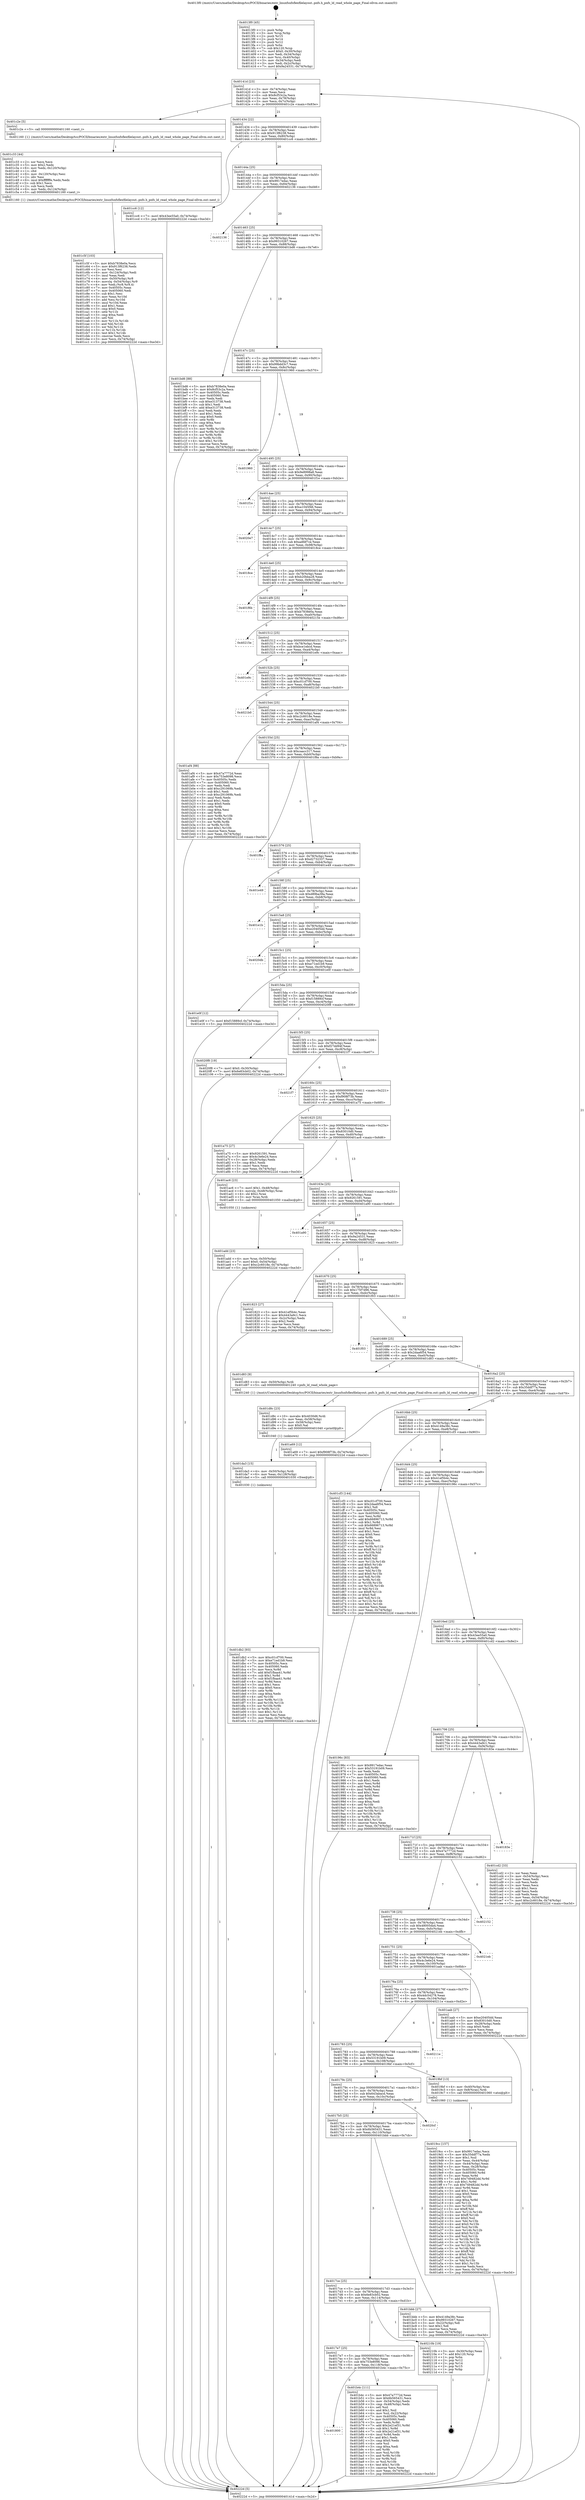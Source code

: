 digraph "0x4013f0" {
  label = "0x4013f0 (/mnt/c/Users/mathe/Desktop/tcc/POCII/binaries/extr_linuxfsnfsflexfilelayout..pnfs.h_pnfs_ld_read_whole_page_Final-ollvm.out::main(0))"
  labelloc = "t"
  node[shape=record]

  Entry [label="",width=0.3,height=0.3,shape=circle,fillcolor=black,style=filled]
  "0x40141d" [label="{
     0x40141d [23]\l
     | [instrs]\l
     &nbsp;&nbsp;0x40141d \<+3\>: mov -0x74(%rbp),%eax\l
     &nbsp;&nbsp;0x401420 \<+2\>: mov %eax,%ecx\l
     &nbsp;&nbsp;0x401422 \<+6\>: sub $0x8cf53c2a,%ecx\l
     &nbsp;&nbsp;0x401428 \<+3\>: mov %eax,-0x78(%rbp)\l
     &nbsp;&nbsp;0x40142b \<+3\>: mov %ecx,-0x7c(%rbp)\l
     &nbsp;&nbsp;0x40142e \<+6\>: je 0000000000401c2e \<main+0x83e\>\l
  }"]
  "0x401c2e" [label="{
     0x401c2e [5]\l
     | [instrs]\l
     &nbsp;&nbsp;0x401c2e \<+5\>: call 0000000000401160 \<next_i\>\l
     | [calls]\l
     &nbsp;&nbsp;0x401160 \{1\} (/mnt/c/Users/mathe/Desktop/tcc/POCII/binaries/extr_linuxfsnfsflexfilelayout..pnfs.h_pnfs_ld_read_whole_page_Final-ollvm.out::next_i)\l
  }"]
  "0x401434" [label="{
     0x401434 [22]\l
     | [instrs]\l
     &nbsp;&nbsp;0x401434 \<+5\>: jmp 0000000000401439 \<main+0x49\>\l
     &nbsp;&nbsp;0x401439 \<+3\>: mov -0x78(%rbp),%eax\l
     &nbsp;&nbsp;0x40143c \<+5\>: sub $0x913f6238,%eax\l
     &nbsp;&nbsp;0x401441 \<+3\>: mov %eax,-0x80(%rbp)\l
     &nbsp;&nbsp;0x401444 \<+6\>: je 0000000000401cc6 \<main+0x8d6\>\l
  }"]
  Exit [label="",width=0.3,height=0.3,shape=circle,fillcolor=black,style=filled,peripheries=2]
  "0x401cc6" [label="{
     0x401cc6 [12]\l
     | [instrs]\l
     &nbsp;&nbsp;0x401cc6 \<+7\>: movl $0x43ee55a0,-0x74(%rbp)\l
     &nbsp;&nbsp;0x401ccd \<+5\>: jmp 000000000040222d \<main+0xe3d\>\l
  }"]
  "0x40144a" [label="{
     0x40144a [25]\l
     | [instrs]\l
     &nbsp;&nbsp;0x40144a \<+5\>: jmp 000000000040144f \<main+0x5f\>\l
     &nbsp;&nbsp;0x40144f \<+3\>: mov -0x78(%rbp),%eax\l
     &nbsp;&nbsp;0x401452 \<+5\>: sub $0x9917edac,%eax\l
     &nbsp;&nbsp;0x401457 \<+6\>: mov %eax,-0x84(%rbp)\l
     &nbsp;&nbsp;0x40145d \<+6\>: je 0000000000402136 \<main+0xd46\>\l
  }"]
  "0x401db2" [label="{
     0x401db2 [93]\l
     | [instrs]\l
     &nbsp;&nbsp;0x401db2 \<+5\>: mov $0xc01cf700,%eax\l
     &nbsp;&nbsp;0x401db7 \<+5\>: mov $0xe71ed1b9,%esi\l
     &nbsp;&nbsp;0x401dbc \<+7\>: mov 0x40505c,%ecx\l
     &nbsp;&nbsp;0x401dc3 \<+7\>: mov 0x405060,%edx\l
     &nbsp;&nbsp;0x401dca \<+3\>: mov %ecx,%r8d\l
     &nbsp;&nbsp;0x401dcd \<+7\>: add $0xf1fbaa41,%r8d\l
     &nbsp;&nbsp;0x401dd4 \<+4\>: sub $0x1,%r8d\l
     &nbsp;&nbsp;0x401dd8 \<+7\>: sub $0xf1fbaa41,%r8d\l
     &nbsp;&nbsp;0x401ddf \<+4\>: imul %r8d,%ecx\l
     &nbsp;&nbsp;0x401de3 \<+3\>: and $0x1,%ecx\l
     &nbsp;&nbsp;0x401de6 \<+3\>: cmp $0x0,%ecx\l
     &nbsp;&nbsp;0x401de9 \<+4\>: sete %r9b\l
     &nbsp;&nbsp;0x401ded \<+3\>: cmp $0xa,%edx\l
     &nbsp;&nbsp;0x401df0 \<+4\>: setl %r10b\l
     &nbsp;&nbsp;0x401df4 \<+3\>: mov %r9b,%r11b\l
     &nbsp;&nbsp;0x401df7 \<+3\>: and %r10b,%r11b\l
     &nbsp;&nbsp;0x401dfa \<+3\>: xor %r10b,%r9b\l
     &nbsp;&nbsp;0x401dfd \<+3\>: or %r9b,%r11b\l
     &nbsp;&nbsp;0x401e00 \<+4\>: test $0x1,%r11b\l
     &nbsp;&nbsp;0x401e04 \<+3\>: cmovne %esi,%eax\l
     &nbsp;&nbsp;0x401e07 \<+3\>: mov %eax,-0x74(%rbp)\l
     &nbsp;&nbsp;0x401e0a \<+5\>: jmp 000000000040222d \<main+0xe3d\>\l
  }"]
  "0x402136" [label="{
     0x402136\l
  }", style=dashed]
  "0x401463" [label="{
     0x401463 [25]\l
     | [instrs]\l
     &nbsp;&nbsp;0x401463 \<+5\>: jmp 0000000000401468 \<main+0x78\>\l
     &nbsp;&nbsp;0x401468 \<+3\>: mov -0x78(%rbp),%eax\l
     &nbsp;&nbsp;0x40146b \<+5\>: sub $0x99310267,%eax\l
     &nbsp;&nbsp;0x401470 \<+6\>: mov %eax,-0x88(%rbp)\l
     &nbsp;&nbsp;0x401476 \<+6\>: je 0000000000401bd6 \<main+0x7e6\>\l
  }"]
  "0x401da3" [label="{
     0x401da3 [15]\l
     | [instrs]\l
     &nbsp;&nbsp;0x401da3 \<+4\>: mov -0x50(%rbp),%rdi\l
     &nbsp;&nbsp;0x401da7 \<+6\>: mov %eax,-0x128(%rbp)\l
     &nbsp;&nbsp;0x401dad \<+5\>: call 0000000000401030 \<free@plt\>\l
     | [calls]\l
     &nbsp;&nbsp;0x401030 \{1\} (unknown)\l
  }"]
  "0x401bd6" [label="{
     0x401bd6 [88]\l
     | [instrs]\l
     &nbsp;&nbsp;0x401bd6 \<+5\>: mov $0xb7838e0a,%eax\l
     &nbsp;&nbsp;0x401bdb \<+5\>: mov $0x8cf53c2a,%ecx\l
     &nbsp;&nbsp;0x401be0 \<+7\>: mov 0x40505c,%edx\l
     &nbsp;&nbsp;0x401be7 \<+7\>: mov 0x405060,%esi\l
     &nbsp;&nbsp;0x401bee \<+2\>: mov %edx,%edi\l
     &nbsp;&nbsp;0x401bf0 \<+6\>: sub $0xe313738,%edi\l
     &nbsp;&nbsp;0x401bf6 \<+3\>: sub $0x1,%edi\l
     &nbsp;&nbsp;0x401bf9 \<+6\>: add $0xe313738,%edi\l
     &nbsp;&nbsp;0x401bff \<+3\>: imul %edi,%edx\l
     &nbsp;&nbsp;0x401c02 \<+3\>: and $0x1,%edx\l
     &nbsp;&nbsp;0x401c05 \<+3\>: cmp $0x0,%edx\l
     &nbsp;&nbsp;0x401c08 \<+4\>: sete %r8b\l
     &nbsp;&nbsp;0x401c0c \<+3\>: cmp $0xa,%esi\l
     &nbsp;&nbsp;0x401c0f \<+4\>: setl %r9b\l
     &nbsp;&nbsp;0x401c13 \<+3\>: mov %r8b,%r10b\l
     &nbsp;&nbsp;0x401c16 \<+3\>: and %r9b,%r10b\l
     &nbsp;&nbsp;0x401c19 \<+3\>: xor %r9b,%r8b\l
     &nbsp;&nbsp;0x401c1c \<+3\>: or %r8b,%r10b\l
     &nbsp;&nbsp;0x401c1f \<+4\>: test $0x1,%r10b\l
     &nbsp;&nbsp;0x401c23 \<+3\>: cmovne %ecx,%eax\l
     &nbsp;&nbsp;0x401c26 \<+3\>: mov %eax,-0x74(%rbp)\l
     &nbsp;&nbsp;0x401c29 \<+5\>: jmp 000000000040222d \<main+0xe3d\>\l
  }"]
  "0x40147c" [label="{
     0x40147c [25]\l
     | [instrs]\l
     &nbsp;&nbsp;0x40147c \<+5\>: jmp 0000000000401481 \<main+0x91\>\l
     &nbsp;&nbsp;0x401481 \<+3\>: mov -0x78(%rbp),%eax\l
     &nbsp;&nbsp;0x401484 \<+5\>: sub $0x99bdd3c7,%eax\l
     &nbsp;&nbsp;0x401489 \<+6\>: mov %eax,-0x8c(%rbp)\l
     &nbsp;&nbsp;0x40148f \<+6\>: je 0000000000401960 \<main+0x570\>\l
  }"]
  "0x401d8c" [label="{
     0x401d8c [23]\l
     | [instrs]\l
     &nbsp;&nbsp;0x401d8c \<+10\>: movabs $0x4030d6,%rdi\l
     &nbsp;&nbsp;0x401d96 \<+3\>: mov %eax,-0x58(%rbp)\l
     &nbsp;&nbsp;0x401d99 \<+3\>: mov -0x58(%rbp),%esi\l
     &nbsp;&nbsp;0x401d9c \<+2\>: mov $0x0,%al\l
     &nbsp;&nbsp;0x401d9e \<+5\>: call 0000000000401040 \<printf@plt\>\l
     | [calls]\l
     &nbsp;&nbsp;0x401040 \{1\} (unknown)\l
  }"]
  "0x401960" [label="{
     0x401960\l
  }", style=dashed]
  "0x401495" [label="{
     0x401495 [25]\l
     | [instrs]\l
     &nbsp;&nbsp;0x401495 \<+5\>: jmp 000000000040149a \<main+0xaa\>\l
     &nbsp;&nbsp;0x40149a \<+3\>: mov -0x78(%rbp),%eax\l
     &nbsp;&nbsp;0x40149d \<+5\>: sub $0x9e8998a8,%eax\l
     &nbsp;&nbsp;0x4014a2 \<+6\>: mov %eax,-0x90(%rbp)\l
     &nbsp;&nbsp;0x4014a8 \<+6\>: je 0000000000401f1e \<main+0xb2e\>\l
  }"]
  "0x401c5f" [label="{
     0x401c5f [103]\l
     | [instrs]\l
     &nbsp;&nbsp;0x401c5f \<+5\>: mov $0xb7838e0a,%ecx\l
     &nbsp;&nbsp;0x401c64 \<+5\>: mov $0x913f6238,%edx\l
     &nbsp;&nbsp;0x401c69 \<+2\>: xor %esi,%esi\l
     &nbsp;&nbsp;0x401c6b \<+6\>: mov -0x124(%rbp),%edi\l
     &nbsp;&nbsp;0x401c71 \<+3\>: imul %eax,%edi\l
     &nbsp;&nbsp;0x401c74 \<+4\>: mov -0x50(%rbp),%r8\l
     &nbsp;&nbsp;0x401c78 \<+4\>: movslq -0x54(%rbp),%r9\l
     &nbsp;&nbsp;0x401c7c \<+4\>: mov %edi,(%r8,%r9,4)\l
     &nbsp;&nbsp;0x401c80 \<+7\>: mov 0x40505c,%eax\l
     &nbsp;&nbsp;0x401c87 \<+7\>: mov 0x405060,%edi\l
     &nbsp;&nbsp;0x401c8e \<+3\>: sub $0x1,%esi\l
     &nbsp;&nbsp;0x401c91 \<+3\>: mov %eax,%r10d\l
     &nbsp;&nbsp;0x401c94 \<+3\>: add %esi,%r10d\l
     &nbsp;&nbsp;0x401c97 \<+4\>: imul %r10d,%eax\l
     &nbsp;&nbsp;0x401c9b \<+3\>: and $0x1,%eax\l
     &nbsp;&nbsp;0x401c9e \<+3\>: cmp $0x0,%eax\l
     &nbsp;&nbsp;0x401ca1 \<+4\>: sete %r11b\l
     &nbsp;&nbsp;0x401ca5 \<+3\>: cmp $0xa,%edi\l
     &nbsp;&nbsp;0x401ca8 \<+3\>: setl %bl\l
     &nbsp;&nbsp;0x401cab \<+3\>: mov %r11b,%r14b\l
     &nbsp;&nbsp;0x401cae \<+3\>: and %bl,%r14b\l
     &nbsp;&nbsp;0x401cb1 \<+3\>: xor %bl,%r11b\l
     &nbsp;&nbsp;0x401cb4 \<+3\>: or %r11b,%r14b\l
     &nbsp;&nbsp;0x401cb7 \<+4\>: test $0x1,%r14b\l
     &nbsp;&nbsp;0x401cbb \<+3\>: cmovne %edx,%ecx\l
     &nbsp;&nbsp;0x401cbe \<+3\>: mov %ecx,-0x74(%rbp)\l
     &nbsp;&nbsp;0x401cc1 \<+5\>: jmp 000000000040222d \<main+0xe3d\>\l
  }"]
  "0x401f1e" [label="{
     0x401f1e\l
  }", style=dashed]
  "0x4014ae" [label="{
     0x4014ae [25]\l
     | [instrs]\l
     &nbsp;&nbsp;0x4014ae \<+5\>: jmp 00000000004014b3 \<main+0xc3\>\l
     &nbsp;&nbsp;0x4014b3 \<+3\>: mov -0x78(%rbp),%eax\l
     &nbsp;&nbsp;0x4014b6 \<+5\>: sub $0xa1045f46,%eax\l
     &nbsp;&nbsp;0x4014bb \<+6\>: mov %eax,-0x94(%rbp)\l
     &nbsp;&nbsp;0x4014c1 \<+6\>: je 00000000004020e7 \<main+0xcf7\>\l
  }"]
  "0x401c33" [label="{
     0x401c33 [44]\l
     | [instrs]\l
     &nbsp;&nbsp;0x401c33 \<+2\>: xor %ecx,%ecx\l
     &nbsp;&nbsp;0x401c35 \<+5\>: mov $0x2,%edx\l
     &nbsp;&nbsp;0x401c3a \<+6\>: mov %edx,-0x120(%rbp)\l
     &nbsp;&nbsp;0x401c40 \<+1\>: cltd\l
     &nbsp;&nbsp;0x401c41 \<+6\>: mov -0x120(%rbp),%esi\l
     &nbsp;&nbsp;0x401c47 \<+2\>: idiv %esi\l
     &nbsp;&nbsp;0x401c49 \<+6\>: imul $0xfffffffe,%edx,%edx\l
     &nbsp;&nbsp;0x401c4f \<+3\>: sub $0x1,%ecx\l
     &nbsp;&nbsp;0x401c52 \<+2\>: sub %ecx,%edx\l
     &nbsp;&nbsp;0x401c54 \<+6\>: mov %edx,-0x124(%rbp)\l
     &nbsp;&nbsp;0x401c5a \<+5\>: call 0000000000401160 \<next_i\>\l
     | [calls]\l
     &nbsp;&nbsp;0x401160 \{1\} (/mnt/c/Users/mathe/Desktop/tcc/POCII/binaries/extr_linuxfsnfsflexfilelayout..pnfs.h_pnfs_ld_read_whole_page_Final-ollvm.out::next_i)\l
  }"]
  "0x4020e7" [label="{
     0x4020e7\l
  }", style=dashed]
  "0x4014c7" [label="{
     0x4014c7 [25]\l
     | [instrs]\l
     &nbsp;&nbsp;0x4014c7 \<+5\>: jmp 00000000004014cc \<main+0xdc\>\l
     &nbsp;&nbsp;0x4014cc \<+3\>: mov -0x78(%rbp),%eax\l
     &nbsp;&nbsp;0x4014cf \<+5\>: sub $0xadfdf7ce,%eax\l
     &nbsp;&nbsp;0x4014d4 \<+6\>: mov %eax,-0x98(%rbp)\l
     &nbsp;&nbsp;0x4014da \<+6\>: je 00000000004018ce \<main+0x4de\>\l
  }"]
  "0x401800" [label="{
     0x401800\l
  }", style=dashed]
  "0x4018ce" [label="{
     0x4018ce\l
  }", style=dashed]
  "0x4014e0" [label="{
     0x4014e0 [25]\l
     | [instrs]\l
     &nbsp;&nbsp;0x4014e0 \<+5\>: jmp 00000000004014e5 \<main+0xf5\>\l
     &nbsp;&nbsp;0x4014e5 \<+3\>: mov -0x78(%rbp),%eax\l
     &nbsp;&nbsp;0x4014e8 \<+5\>: sub $0xb20bba28,%eax\l
     &nbsp;&nbsp;0x4014ed \<+6\>: mov %eax,-0x9c(%rbp)\l
     &nbsp;&nbsp;0x4014f3 \<+6\>: je 0000000000401f6b \<main+0xb7b\>\l
  }"]
  "0x401b4c" [label="{
     0x401b4c [111]\l
     | [instrs]\l
     &nbsp;&nbsp;0x401b4c \<+5\>: mov $0x47a7772d,%eax\l
     &nbsp;&nbsp;0x401b51 \<+5\>: mov $0x6b565431,%ecx\l
     &nbsp;&nbsp;0x401b56 \<+3\>: mov -0x54(%rbp),%edx\l
     &nbsp;&nbsp;0x401b59 \<+3\>: cmp -0x48(%rbp),%edx\l
     &nbsp;&nbsp;0x401b5c \<+4\>: setl %sil\l
     &nbsp;&nbsp;0x401b60 \<+4\>: and $0x1,%sil\l
     &nbsp;&nbsp;0x401b64 \<+4\>: mov %sil,-0x22(%rbp)\l
     &nbsp;&nbsp;0x401b68 \<+7\>: mov 0x40505c,%edx\l
     &nbsp;&nbsp;0x401b6f \<+7\>: mov 0x405060,%edi\l
     &nbsp;&nbsp;0x401b76 \<+3\>: mov %edx,%r8d\l
     &nbsp;&nbsp;0x401b79 \<+7\>: add $0x2e21ef31,%r8d\l
     &nbsp;&nbsp;0x401b80 \<+4\>: sub $0x1,%r8d\l
     &nbsp;&nbsp;0x401b84 \<+7\>: sub $0x2e21ef31,%r8d\l
     &nbsp;&nbsp;0x401b8b \<+4\>: imul %r8d,%edx\l
     &nbsp;&nbsp;0x401b8f \<+3\>: and $0x1,%edx\l
     &nbsp;&nbsp;0x401b92 \<+3\>: cmp $0x0,%edx\l
     &nbsp;&nbsp;0x401b95 \<+4\>: sete %sil\l
     &nbsp;&nbsp;0x401b99 \<+3\>: cmp $0xa,%edi\l
     &nbsp;&nbsp;0x401b9c \<+4\>: setl %r9b\l
     &nbsp;&nbsp;0x401ba0 \<+3\>: mov %sil,%r10b\l
     &nbsp;&nbsp;0x401ba3 \<+3\>: and %r9b,%r10b\l
     &nbsp;&nbsp;0x401ba6 \<+3\>: xor %r9b,%sil\l
     &nbsp;&nbsp;0x401ba9 \<+3\>: or %sil,%r10b\l
     &nbsp;&nbsp;0x401bac \<+4\>: test $0x1,%r10b\l
     &nbsp;&nbsp;0x401bb0 \<+3\>: cmovne %ecx,%eax\l
     &nbsp;&nbsp;0x401bb3 \<+3\>: mov %eax,-0x74(%rbp)\l
     &nbsp;&nbsp;0x401bb6 \<+5\>: jmp 000000000040222d \<main+0xe3d\>\l
  }"]
  "0x401f6b" [label="{
     0x401f6b\l
  }", style=dashed]
  "0x4014f9" [label="{
     0x4014f9 [25]\l
     | [instrs]\l
     &nbsp;&nbsp;0x4014f9 \<+5\>: jmp 00000000004014fe \<main+0x10e\>\l
     &nbsp;&nbsp;0x4014fe \<+3\>: mov -0x78(%rbp),%eax\l
     &nbsp;&nbsp;0x401501 \<+5\>: sub $0xb7838e0a,%eax\l
     &nbsp;&nbsp;0x401506 \<+6\>: mov %eax,-0xa0(%rbp)\l
     &nbsp;&nbsp;0x40150c \<+6\>: je 000000000040215e \<main+0xd6e\>\l
  }"]
  "0x4017e7" [label="{
     0x4017e7 [25]\l
     | [instrs]\l
     &nbsp;&nbsp;0x4017e7 \<+5\>: jmp 00000000004017ec \<main+0x3fc\>\l
     &nbsp;&nbsp;0x4017ec \<+3\>: mov -0x78(%rbp),%eax\l
     &nbsp;&nbsp;0x4017ef \<+5\>: sub $0x753e8098,%eax\l
     &nbsp;&nbsp;0x4017f4 \<+6\>: mov %eax,-0x118(%rbp)\l
     &nbsp;&nbsp;0x4017fa \<+6\>: je 0000000000401b4c \<main+0x75c\>\l
  }"]
  "0x40215e" [label="{
     0x40215e\l
  }", style=dashed]
  "0x401512" [label="{
     0x401512 [25]\l
     | [instrs]\l
     &nbsp;&nbsp;0x401512 \<+5\>: jmp 0000000000401517 \<main+0x127\>\l
     &nbsp;&nbsp;0x401517 \<+3\>: mov -0x78(%rbp),%eax\l
     &nbsp;&nbsp;0x40151a \<+5\>: sub $0xbce1ebcd,%eax\l
     &nbsp;&nbsp;0x40151f \<+6\>: mov %eax,-0xa4(%rbp)\l
     &nbsp;&nbsp;0x401525 \<+6\>: je 0000000000401e9c \<main+0xaac\>\l
  }"]
  "0x40210b" [label="{
     0x40210b [19]\l
     | [instrs]\l
     &nbsp;&nbsp;0x40210b \<+3\>: mov -0x30(%rbp),%eax\l
     &nbsp;&nbsp;0x40210e \<+7\>: add $0x120,%rsp\l
     &nbsp;&nbsp;0x402115 \<+1\>: pop %rbx\l
     &nbsp;&nbsp;0x402116 \<+2\>: pop %r12\l
     &nbsp;&nbsp;0x402118 \<+2\>: pop %r14\l
     &nbsp;&nbsp;0x40211a \<+2\>: pop %r15\l
     &nbsp;&nbsp;0x40211c \<+1\>: pop %rbp\l
     &nbsp;&nbsp;0x40211d \<+1\>: ret\l
  }"]
  "0x401e9c" [label="{
     0x401e9c\l
  }", style=dashed]
  "0x40152b" [label="{
     0x40152b [25]\l
     | [instrs]\l
     &nbsp;&nbsp;0x40152b \<+5\>: jmp 0000000000401530 \<main+0x140\>\l
     &nbsp;&nbsp;0x401530 \<+3\>: mov -0x78(%rbp),%eax\l
     &nbsp;&nbsp;0x401533 \<+5\>: sub $0xc01cf700,%eax\l
     &nbsp;&nbsp;0x401538 \<+6\>: mov %eax,-0xa8(%rbp)\l
     &nbsp;&nbsp;0x40153e \<+6\>: je 00000000004021b0 \<main+0xdc0\>\l
  }"]
  "0x4017ce" [label="{
     0x4017ce [25]\l
     | [instrs]\l
     &nbsp;&nbsp;0x4017ce \<+5\>: jmp 00000000004017d3 \<main+0x3e3\>\l
     &nbsp;&nbsp;0x4017d3 \<+3\>: mov -0x78(%rbp),%eax\l
     &nbsp;&nbsp;0x4017d6 \<+5\>: sub $0x6e83cb02,%eax\l
     &nbsp;&nbsp;0x4017db \<+6\>: mov %eax,-0x114(%rbp)\l
     &nbsp;&nbsp;0x4017e1 \<+6\>: je 000000000040210b \<main+0xd1b\>\l
  }"]
  "0x4021b0" [label="{
     0x4021b0\l
  }", style=dashed]
  "0x401544" [label="{
     0x401544 [25]\l
     | [instrs]\l
     &nbsp;&nbsp;0x401544 \<+5\>: jmp 0000000000401549 \<main+0x159\>\l
     &nbsp;&nbsp;0x401549 \<+3\>: mov -0x78(%rbp),%eax\l
     &nbsp;&nbsp;0x40154c \<+5\>: sub $0xc2c6018e,%eax\l
     &nbsp;&nbsp;0x401551 \<+6\>: mov %eax,-0xac(%rbp)\l
     &nbsp;&nbsp;0x401557 \<+6\>: je 0000000000401af4 \<main+0x704\>\l
  }"]
  "0x401bbb" [label="{
     0x401bbb [27]\l
     | [instrs]\l
     &nbsp;&nbsp;0x401bbb \<+5\>: mov $0x4149a38c,%eax\l
     &nbsp;&nbsp;0x401bc0 \<+5\>: mov $0x99310267,%ecx\l
     &nbsp;&nbsp;0x401bc5 \<+3\>: mov -0x22(%rbp),%dl\l
     &nbsp;&nbsp;0x401bc8 \<+3\>: test $0x1,%dl\l
     &nbsp;&nbsp;0x401bcb \<+3\>: cmovne %ecx,%eax\l
     &nbsp;&nbsp;0x401bce \<+3\>: mov %eax,-0x74(%rbp)\l
     &nbsp;&nbsp;0x401bd1 \<+5\>: jmp 000000000040222d \<main+0xe3d\>\l
  }"]
  "0x401af4" [label="{
     0x401af4 [88]\l
     | [instrs]\l
     &nbsp;&nbsp;0x401af4 \<+5\>: mov $0x47a7772d,%eax\l
     &nbsp;&nbsp;0x401af9 \<+5\>: mov $0x753e8098,%ecx\l
     &nbsp;&nbsp;0x401afe \<+7\>: mov 0x40505c,%edx\l
     &nbsp;&nbsp;0x401b05 \<+7\>: mov 0x405060,%esi\l
     &nbsp;&nbsp;0x401b0c \<+2\>: mov %edx,%edi\l
     &nbsp;&nbsp;0x401b0e \<+6\>: add $0xc291069b,%edi\l
     &nbsp;&nbsp;0x401b14 \<+3\>: sub $0x1,%edi\l
     &nbsp;&nbsp;0x401b17 \<+6\>: sub $0xc291069b,%edi\l
     &nbsp;&nbsp;0x401b1d \<+3\>: imul %edi,%edx\l
     &nbsp;&nbsp;0x401b20 \<+3\>: and $0x1,%edx\l
     &nbsp;&nbsp;0x401b23 \<+3\>: cmp $0x0,%edx\l
     &nbsp;&nbsp;0x401b26 \<+4\>: sete %r8b\l
     &nbsp;&nbsp;0x401b2a \<+3\>: cmp $0xa,%esi\l
     &nbsp;&nbsp;0x401b2d \<+4\>: setl %r9b\l
     &nbsp;&nbsp;0x401b31 \<+3\>: mov %r8b,%r10b\l
     &nbsp;&nbsp;0x401b34 \<+3\>: and %r9b,%r10b\l
     &nbsp;&nbsp;0x401b37 \<+3\>: xor %r9b,%r8b\l
     &nbsp;&nbsp;0x401b3a \<+3\>: or %r8b,%r10b\l
     &nbsp;&nbsp;0x401b3d \<+4\>: test $0x1,%r10b\l
     &nbsp;&nbsp;0x401b41 \<+3\>: cmovne %ecx,%eax\l
     &nbsp;&nbsp;0x401b44 \<+3\>: mov %eax,-0x74(%rbp)\l
     &nbsp;&nbsp;0x401b47 \<+5\>: jmp 000000000040222d \<main+0xe3d\>\l
  }"]
  "0x40155d" [label="{
     0x40155d [25]\l
     | [instrs]\l
     &nbsp;&nbsp;0x40155d \<+5\>: jmp 0000000000401562 \<main+0x172\>\l
     &nbsp;&nbsp;0x401562 \<+3\>: mov -0x78(%rbp),%eax\l
     &nbsp;&nbsp;0x401565 \<+5\>: sub $0xcaacc317,%eax\l
     &nbsp;&nbsp;0x40156a \<+6\>: mov %eax,-0xb0(%rbp)\l
     &nbsp;&nbsp;0x401570 \<+6\>: je 0000000000401f8a \<main+0xb9a\>\l
  }"]
  "0x4017b5" [label="{
     0x4017b5 [25]\l
     | [instrs]\l
     &nbsp;&nbsp;0x4017b5 \<+5\>: jmp 00000000004017ba \<main+0x3ca\>\l
     &nbsp;&nbsp;0x4017ba \<+3\>: mov -0x78(%rbp),%eax\l
     &nbsp;&nbsp;0x4017bd \<+5\>: sub $0x6b565431,%eax\l
     &nbsp;&nbsp;0x4017c2 \<+6\>: mov %eax,-0x110(%rbp)\l
     &nbsp;&nbsp;0x4017c8 \<+6\>: je 0000000000401bbb \<main+0x7cb\>\l
  }"]
  "0x401f8a" [label="{
     0x401f8a\l
  }", style=dashed]
  "0x401576" [label="{
     0x401576 [25]\l
     | [instrs]\l
     &nbsp;&nbsp;0x401576 \<+5\>: jmp 000000000040157b \<main+0x18b\>\l
     &nbsp;&nbsp;0x40157b \<+3\>: mov -0x78(%rbp),%eax\l
     &nbsp;&nbsp;0x40157e \<+5\>: sub $0xd2732337,%eax\l
     &nbsp;&nbsp;0x401583 \<+6\>: mov %eax,-0xb4(%rbp)\l
     &nbsp;&nbsp;0x401589 \<+6\>: je 0000000000401e49 \<main+0xa59\>\l
  }"]
  "0x4020cf" [label="{
     0x4020cf\l
  }", style=dashed]
  "0x401e49" [label="{
     0x401e49\l
  }", style=dashed]
  "0x40158f" [label="{
     0x40158f [25]\l
     | [instrs]\l
     &nbsp;&nbsp;0x40158f \<+5\>: jmp 0000000000401594 \<main+0x1a4\>\l
     &nbsp;&nbsp;0x401594 \<+3\>: mov -0x78(%rbp),%eax\l
     &nbsp;&nbsp;0x401597 \<+5\>: sub $0xd89ba38a,%eax\l
     &nbsp;&nbsp;0x40159c \<+6\>: mov %eax,-0xb8(%rbp)\l
     &nbsp;&nbsp;0x4015a2 \<+6\>: je 0000000000401e1b \<main+0xa2b\>\l
  }"]
  "0x401add" [label="{
     0x401add [23]\l
     | [instrs]\l
     &nbsp;&nbsp;0x401add \<+4\>: mov %rax,-0x50(%rbp)\l
     &nbsp;&nbsp;0x401ae1 \<+7\>: movl $0x0,-0x54(%rbp)\l
     &nbsp;&nbsp;0x401ae8 \<+7\>: movl $0xc2c6018e,-0x74(%rbp)\l
     &nbsp;&nbsp;0x401aef \<+5\>: jmp 000000000040222d \<main+0xe3d\>\l
  }"]
  "0x401e1b" [label="{
     0x401e1b\l
  }", style=dashed]
  "0x4015a8" [label="{
     0x4015a8 [25]\l
     | [instrs]\l
     &nbsp;&nbsp;0x4015a8 \<+5\>: jmp 00000000004015ad \<main+0x1bd\>\l
     &nbsp;&nbsp;0x4015ad \<+3\>: mov -0x78(%rbp),%eax\l
     &nbsp;&nbsp;0x4015b0 \<+5\>: sub $0xe20405dd,%eax\l
     &nbsp;&nbsp;0x4015b5 \<+6\>: mov %eax,-0xbc(%rbp)\l
     &nbsp;&nbsp;0x4015bb \<+6\>: je 00000000004020db \<main+0xceb\>\l
  }"]
  "0x4019cc" [label="{
     0x4019cc [157]\l
     | [instrs]\l
     &nbsp;&nbsp;0x4019cc \<+5\>: mov $0x9917edac,%ecx\l
     &nbsp;&nbsp;0x4019d1 \<+5\>: mov $0x35ddf77a,%edx\l
     &nbsp;&nbsp;0x4019d6 \<+3\>: mov $0x1,%sil\l
     &nbsp;&nbsp;0x4019d9 \<+3\>: mov %eax,-0x44(%rbp)\l
     &nbsp;&nbsp;0x4019dc \<+3\>: mov -0x44(%rbp),%eax\l
     &nbsp;&nbsp;0x4019df \<+3\>: mov %eax,-0x28(%rbp)\l
     &nbsp;&nbsp;0x4019e2 \<+7\>: mov 0x40505c,%eax\l
     &nbsp;&nbsp;0x4019e9 \<+8\>: mov 0x405060,%r8d\l
     &nbsp;&nbsp;0x4019f1 \<+3\>: mov %eax,%r9d\l
     &nbsp;&nbsp;0x4019f4 \<+7\>: add $0x749482dd,%r9d\l
     &nbsp;&nbsp;0x4019fb \<+4\>: sub $0x1,%r9d\l
     &nbsp;&nbsp;0x4019ff \<+7\>: sub $0x749482dd,%r9d\l
     &nbsp;&nbsp;0x401a06 \<+4\>: imul %r9d,%eax\l
     &nbsp;&nbsp;0x401a0a \<+3\>: and $0x1,%eax\l
     &nbsp;&nbsp;0x401a0d \<+3\>: cmp $0x0,%eax\l
     &nbsp;&nbsp;0x401a10 \<+4\>: sete %r10b\l
     &nbsp;&nbsp;0x401a14 \<+4\>: cmp $0xa,%r8d\l
     &nbsp;&nbsp;0x401a18 \<+4\>: setl %r11b\l
     &nbsp;&nbsp;0x401a1c \<+3\>: mov %r10b,%bl\l
     &nbsp;&nbsp;0x401a1f \<+3\>: xor $0xff,%bl\l
     &nbsp;&nbsp;0x401a22 \<+3\>: mov %r11b,%r14b\l
     &nbsp;&nbsp;0x401a25 \<+4\>: xor $0xff,%r14b\l
     &nbsp;&nbsp;0x401a29 \<+4\>: xor $0x0,%sil\l
     &nbsp;&nbsp;0x401a2d \<+3\>: mov %bl,%r15b\l
     &nbsp;&nbsp;0x401a30 \<+4\>: and $0x0,%r15b\l
     &nbsp;&nbsp;0x401a34 \<+3\>: and %sil,%r10b\l
     &nbsp;&nbsp;0x401a37 \<+3\>: mov %r14b,%r12b\l
     &nbsp;&nbsp;0x401a3a \<+4\>: and $0x0,%r12b\l
     &nbsp;&nbsp;0x401a3e \<+3\>: and %sil,%r11b\l
     &nbsp;&nbsp;0x401a41 \<+3\>: or %r10b,%r15b\l
     &nbsp;&nbsp;0x401a44 \<+3\>: or %r11b,%r12b\l
     &nbsp;&nbsp;0x401a47 \<+3\>: xor %r12b,%r15b\l
     &nbsp;&nbsp;0x401a4a \<+3\>: or %r14b,%bl\l
     &nbsp;&nbsp;0x401a4d \<+3\>: xor $0xff,%bl\l
     &nbsp;&nbsp;0x401a50 \<+4\>: or $0x0,%sil\l
     &nbsp;&nbsp;0x401a54 \<+3\>: and %sil,%bl\l
     &nbsp;&nbsp;0x401a57 \<+3\>: or %bl,%r15b\l
     &nbsp;&nbsp;0x401a5a \<+4\>: test $0x1,%r15b\l
     &nbsp;&nbsp;0x401a5e \<+3\>: cmovne %edx,%ecx\l
     &nbsp;&nbsp;0x401a61 \<+3\>: mov %ecx,-0x74(%rbp)\l
     &nbsp;&nbsp;0x401a64 \<+5\>: jmp 000000000040222d \<main+0xe3d\>\l
  }"]
  "0x4020db" [label="{
     0x4020db\l
  }", style=dashed]
  "0x4015c1" [label="{
     0x4015c1 [25]\l
     | [instrs]\l
     &nbsp;&nbsp;0x4015c1 \<+5\>: jmp 00000000004015c6 \<main+0x1d6\>\l
     &nbsp;&nbsp;0x4015c6 \<+3\>: mov -0x78(%rbp),%eax\l
     &nbsp;&nbsp;0x4015c9 \<+5\>: sub $0xe71ed1b9,%eax\l
     &nbsp;&nbsp;0x4015ce \<+6\>: mov %eax,-0xc0(%rbp)\l
     &nbsp;&nbsp;0x4015d4 \<+6\>: je 0000000000401e0f \<main+0xa1f\>\l
  }"]
  "0x40179c" [label="{
     0x40179c [25]\l
     | [instrs]\l
     &nbsp;&nbsp;0x40179c \<+5\>: jmp 00000000004017a1 \<main+0x3b1\>\l
     &nbsp;&nbsp;0x4017a1 \<+3\>: mov -0x78(%rbp),%eax\l
     &nbsp;&nbsp;0x4017a4 \<+5\>: sub $0x643abacd,%eax\l
     &nbsp;&nbsp;0x4017a9 \<+6\>: mov %eax,-0x10c(%rbp)\l
     &nbsp;&nbsp;0x4017af \<+6\>: je 00000000004020cf \<main+0xcdf\>\l
  }"]
  "0x401e0f" [label="{
     0x401e0f [12]\l
     | [instrs]\l
     &nbsp;&nbsp;0x401e0f \<+7\>: movl $0xf15889cf,-0x74(%rbp)\l
     &nbsp;&nbsp;0x401e16 \<+5\>: jmp 000000000040222d \<main+0xe3d\>\l
  }"]
  "0x4015da" [label="{
     0x4015da [25]\l
     | [instrs]\l
     &nbsp;&nbsp;0x4015da \<+5\>: jmp 00000000004015df \<main+0x1ef\>\l
     &nbsp;&nbsp;0x4015df \<+3\>: mov -0x78(%rbp),%eax\l
     &nbsp;&nbsp;0x4015e2 \<+5\>: sub $0xf15889cf,%eax\l
     &nbsp;&nbsp;0x4015e7 \<+6\>: mov %eax,-0xc4(%rbp)\l
     &nbsp;&nbsp;0x4015ed \<+6\>: je 00000000004020f8 \<main+0xd08\>\l
  }"]
  "0x4019bf" [label="{
     0x4019bf [13]\l
     | [instrs]\l
     &nbsp;&nbsp;0x4019bf \<+4\>: mov -0x40(%rbp),%rax\l
     &nbsp;&nbsp;0x4019c3 \<+4\>: mov 0x8(%rax),%rdi\l
     &nbsp;&nbsp;0x4019c7 \<+5\>: call 0000000000401060 \<atoi@plt\>\l
     | [calls]\l
     &nbsp;&nbsp;0x401060 \{1\} (unknown)\l
  }"]
  "0x4020f8" [label="{
     0x4020f8 [19]\l
     | [instrs]\l
     &nbsp;&nbsp;0x4020f8 \<+7\>: movl $0x0,-0x30(%rbp)\l
     &nbsp;&nbsp;0x4020ff \<+7\>: movl $0x6e83cb02,-0x74(%rbp)\l
     &nbsp;&nbsp;0x402106 \<+5\>: jmp 000000000040222d \<main+0xe3d\>\l
  }"]
  "0x4015f3" [label="{
     0x4015f3 [25]\l
     | [instrs]\l
     &nbsp;&nbsp;0x4015f3 \<+5\>: jmp 00000000004015f8 \<main+0x208\>\l
     &nbsp;&nbsp;0x4015f8 \<+3\>: mov -0x78(%rbp),%eax\l
     &nbsp;&nbsp;0x4015fb \<+5\>: sub $0xf27dd94f,%eax\l
     &nbsp;&nbsp;0x401600 \<+6\>: mov %eax,-0xc8(%rbp)\l
     &nbsp;&nbsp;0x401606 \<+6\>: je 00000000004021f7 \<main+0xe07\>\l
  }"]
  "0x401783" [label="{
     0x401783 [25]\l
     | [instrs]\l
     &nbsp;&nbsp;0x401783 \<+5\>: jmp 0000000000401788 \<main+0x398\>\l
     &nbsp;&nbsp;0x401788 \<+3\>: mov -0x78(%rbp),%eax\l
     &nbsp;&nbsp;0x40178b \<+5\>: sub $0x53191b09,%eax\l
     &nbsp;&nbsp;0x401790 \<+6\>: mov %eax,-0x108(%rbp)\l
     &nbsp;&nbsp;0x401796 \<+6\>: je 00000000004019bf \<main+0x5cf\>\l
  }"]
  "0x4021f7" [label="{
     0x4021f7\l
  }", style=dashed]
  "0x40160c" [label="{
     0x40160c [25]\l
     | [instrs]\l
     &nbsp;&nbsp;0x40160c \<+5\>: jmp 0000000000401611 \<main+0x221\>\l
     &nbsp;&nbsp;0x401611 \<+3\>: mov -0x78(%rbp),%eax\l
     &nbsp;&nbsp;0x401614 \<+5\>: sub $0xf908f73b,%eax\l
     &nbsp;&nbsp;0x401619 \<+6\>: mov %eax,-0xcc(%rbp)\l
     &nbsp;&nbsp;0x40161f \<+6\>: je 0000000000401a75 \<main+0x685\>\l
  }"]
  "0x40211e" [label="{
     0x40211e\l
  }", style=dashed]
  "0x401a75" [label="{
     0x401a75 [27]\l
     | [instrs]\l
     &nbsp;&nbsp;0x401a75 \<+5\>: mov $0x9261591,%eax\l
     &nbsp;&nbsp;0x401a7a \<+5\>: mov $0x4c3e6e24,%ecx\l
     &nbsp;&nbsp;0x401a7f \<+3\>: mov -0x28(%rbp),%edx\l
     &nbsp;&nbsp;0x401a82 \<+3\>: cmp $0x1,%edx\l
     &nbsp;&nbsp;0x401a85 \<+3\>: cmovl %ecx,%eax\l
     &nbsp;&nbsp;0x401a88 \<+3\>: mov %eax,-0x74(%rbp)\l
     &nbsp;&nbsp;0x401a8b \<+5\>: jmp 000000000040222d \<main+0xe3d\>\l
  }"]
  "0x401625" [label="{
     0x401625 [25]\l
     | [instrs]\l
     &nbsp;&nbsp;0x401625 \<+5\>: jmp 000000000040162a \<main+0x23a\>\l
     &nbsp;&nbsp;0x40162a \<+3\>: mov -0x78(%rbp),%eax\l
     &nbsp;&nbsp;0x40162d \<+5\>: sub $0x83010d0,%eax\l
     &nbsp;&nbsp;0x401632 \<+6\>: mov %eax,-0xd0(%rbp)\l
     &nbsp;&nbsp;0x401638 \<+6\>: je 0000000000401ac6 \<main+0x6d6\>\l
  }"]
  "0x40176a" [label="{
     0x40176a [25]\l
     | [instrs]\l
     &nbsp;&nbsp;0x40176a \<+5\>: jmp 000000000040176f \<main+0x37f\>\l
     &nbsp;&nbsp;0x40176f \<+3\>: mov -0x78(%rbp),%eax\l
     &nbsp;&nbsp;0x401772 \<+5\>: sub $0x4dc54278,%eax\l
     &nbsp;&nbsp;0x401777 \<+6\>: mov %eax,-0x104(%rbp)\l
     &nbsp;&nbsp;0x40177d \<+6\>: je 000000000040211e \<main+0xd2e\>\l
  }"]
  "0x401ac6" [label="{
     0x401ac6 [23]\l
     | [instrs]\l
     &nbsp;&nbsp;0x401ac6 \<+7\>: movl $0x1,-0x48(%rbp)\l
     &nbsp;&nbsp;0x401acd \<+4\>: movslq -0x48(%rbp),%rax\l
     &nbsp;&nbsp;0x401ad1 \<+4\>: shl $0x2,%rax\l
     &nbsp;&nbsp;0x401ad5 \<+3\>: mov %rax,%rdi\l
     &nbsp;&nbsp;0x401ad8 \<+5\>: call 0000000000401050 \<malloc@plt\>\l
     | [calls]\l
     &nbsp;&nbsp;0x401050 \{1\} (unknown)\l
  }"]
  "0x40163e" [label="{
     0x40163e [25]\l
     | [instrs]\l
     &nbsp;&nbsp;0x40163e \<+5\>: jmp 0000000000401643 \<main+0x253\>\l
     &nbsp;&nbsp;0x401643 \<+3\>: mov -0x78(%rbp),%eax\l
     &nbsp;&nbsp;0x401646 \<+5\>: sub $0x9261591,%eax\l
     &nbsp;&nbsp;0x40164b \<+6\>: mov %eax,-0xd4(%rbp)\l
     &nbsp;&nbsp;0x401651 \<+6\>: je 0000000000401a90 \<main+0x6a0\>\l
  }"]
  "0x401aab" [label="{
     0x401aab [27]\l
     | [instrs]\l
     &nbsp;&nbsp;0x401aab \<+5\>: mov $0xe20405dd,%eax\l
     &nbsp;&nbsp;0x401ab0 \<+5\>: mov $0x83010d0,%ecx\l
     &nbsp;&nbsp;0x401ab5 \<+3\>: mov -0x28(%rbp),%edx\l
     &nbsp;&nbsp;0x401ab8 \<+3\>: cmp $0x0,%edx\l
     &nbsp;&nbsp;0x401abb \<+3\>: cmove %ecx,%eax\l
     &nbsp;&nbsp;0x401abe \<+3\>: mov %eax,-0x74(%rbp)\l
     &nbsp;&nbsp;0x401ac1 \<+5\>: jmp 000000000040222d \<main+0xe3d\>\l
  }"]
  "0x401a90" [label="{
     0x401a90\l
  }", style=dashed]
  "0x401657" [label="{
     0x401657 [25]\l
     | [instrs]\l
     &nbsp;&nbsp;0x401657 \<+5\>: jmp 000000000040165c \<main+0x26c\>\l
     &nbsp;&nbsp;0x40165c \<+3\>: mov -0x78(%rbp),%eax\l
     &nbsp;&nbsp;0x40165f \<+5\>: sub $0x9a24531,%eax\l
     &nbsp;&nbsp;0x401664 \<+6\>: mov %eax,-0xd8(%rbp)\l
     &nbsp;&nbsp;0x40166a \<+6\>: je 0000000000401823 \<main+0x433\>\l
  }"]
  "0x401751" [label="{
     0x401751 [25]\l
     | [instrs]\l
     &nbsp;&nbsp;0x401751 \<+5\>: jmp 0000000000401756 \<main+0x366\>\l
     &nbsp;&nbsp;0x401756 \<+3\>: mov -0x78(%rbp),%eax\l
     &nbsp;&nbsp;0x401759 \<+5\>: sub $0x4c3e6e24,%eax\l
     &nbsp;&nbsp;0x40175e \<+6\>: mov %eax,-0x100(%rbp)\l
     &nbsp;&nbsp;0x401764 \<+6\>: je 0000000000401aab \<main+0x6bb\>\l
  }"]
  "0x401823" [label="{
     0x401823 [27]\l
     | [instrs]\l
     &nbsp;&nbsp;0x401823 \<+5\>: mov $0x41ef5b4c,%eax\l
     &nbsp;&nbsp;0x401828 \<+5\>: mov $0x4443a9c1,%ecx\l
     &nbsp;&nbsp;0x40182d \<+3\>: mov -0x2c(%rbp),%edx\l
     &nbsp;&nbsp;0x401830 \<+3\>: cmp $0x2,%edx\l
     &nbsp;&nbsp;0x401833 \<+3\>: cmovne %ecx,%eax\l
     &nbsp;&nbsp;0x401836 \<+3\>: mov %eax,-0x74(%rbp)\l
     &nbsp;&nbsp;0x401839 \<+5\>: jmp 000000000040222d \<main+0xe3d\>\l
  }"]
  "0x401670" [label="{
     0x401670 [25]\l
     | [instrs]\l
     &nbsp;&nbsp;0x401670 \<+5\>: jmp 0000000000401675 \<main+0x285\>\l
     &nbsp;&nbsp;0x401675 \<+3\>: mov -0x78(%rbp),%eax\l
     &nbsp;&nbsp;0x401678 \<+5\>: sub $0x175f7d96,%eax\l
     &nbsp;&nbsp;0x40167d \<+6\>: mov %eax,-0xdc(%rbp)\l
     &nbsp;&nbsp;0x401683 \<+6\>: je 0000000000401f03 \<main+0xb13\>\l
  }"]
  "0x40222d" [label="{
     0x40222d [5]\l
     | [instrs]\l
     &nbsp;&nbsp;0x40222d \<+5\>: jmp 000000000040141d \<main+0x2d\>\l
  }"]
  "0x4013f0" [label="{
     0x4013f0 [45]\l
     | [instrs]\l
     &nbsp;&nbsp;0x4013f0 \<+1\>: push %rbp\l
     &nbsp;&nbsp;0x4013f1 \<+3\>: mov %rsp,%rbp\l
     &nbsp;&nbsp;0x4013f4 \<+2\>: push %r15\l
     &nbsp;&nbsp;0x4013f6 \<+2\>: push %r14\l
     &nbsp;&nbsp;0x4013f8 \<+2\>: push %r12\l
     &nbsp;&nbsp;0x4013fa \<+1\>: push %rbx\l
     &nbsp;&nbsp;0x4013fb \<+7\>: sub $0x120,%rsp\l
     &nbsp;&nbsp;0x401402 \<+7\>: movl $0x0,-0x30(%rbp)\l
     &nbsp;&nbsp;0x401409 \<+3\>: mov %edi,-0x34(%rbp)\l
     &nbsp;&nbsp;0x40140c \<+4\>: mov %rsi,-0x40(%rbp)\l
     &nbsp;&nbsp;0x401410 \<+3\>: mov -0x34(%rbp),%edi\l
     &nbsp;&nbsp;0x401413 \<+3\>: mov %edi,-0x2c(%rbp)\l
     &nbsp;&nbsp;0x401416 \<+7\>: movl $0x9a24531,-0x74(%rbp)\l
  }"]
  "0x4021eb" [label="{
     0x4021eb\l
  }", style=dashed]
  "0x401f03" [label="{
     0x401f03\l
  }", style=dashed]
  "0x401689" [label="{
     0x401689 [25]\l
     | [instrs]\l
     &nbsp;&nbsp;0x401689 \<+5\>: jmp 000000000040168e \<main+0x29e\>\l
     &nbsp;&nbsp;0x40168e \<+3\>: mov -0x78(%rbp),%eax\l
     &nbsp;&nbsp;0x401691 \<+5\>: sub $0x2daa6f54,%eax\l
     &nbsp;&nbsp;0x401696 \<+6\>: mov %eax,-0xe0(%rbp)\l
     &nbsp;&nbsp;0x40169c \<+6\>: je 0000000000401d83 \<main+0x993\>\l
  }"]
  "0x401738" [label="{
     0x401738 [25]\l
     | [instrs]\l
     &nbsp;&nbsp;0x401738 \<+5\>: jmp 000000000040173d \<main+0x34d\>\l
     &nbsp;&nbsp;0x40173d \<+3\>: mov -0x78(%rbp),%eax\l
     &nbsp;&nbsp;0x401740 \<+5\>: sub $0x48005da4,%eax\l
     &nbsp;&nbsp;0x401745 \<+6\>: mov %eax,-0xfc(%rbp)\l
     &nbsp;&nbsp;0x40174b \<+6\>: je 00000000004021eb \<main+0xdfb\>\l
  }"]
  "0x401d83" [label="{
     0x401d83 [9]\l
     | [instrs]\l
     &nbsp;&nbsp;0x401d83 \<+4\>: mov -0x50(%rbp),%rdi\l
     &nbsp;&nbsp;0x401d87 \<+5\>: call 0000000000401240 \<pnfs_ld_read_whole_page\>\l
     | [calls]\l
     &nbsp;&nbsp;0x401240 \{1\} (/mnt/c/Users/mathe/Desktop/tcc/POCII/binaries/extr_linuxfsnfsflexfilelayout..pnfs.h_pnfs_ld_read_whole_page_Final-ollvm.out::pnfs_ld_read_whole_page)\l
  }"]
  "0x4016a2" [label="{
     0x4016a2 [25]\l
     | [instrs]\l
     &nbsp;&nbsp;0x4016a2 \<+5\>: jmp 00000000004016a7 \<main+0x2b7\>\l
     &nbsp;&nbsp;0x4016a7 \<+3\>: mov -0x78(%rbp),%eax\l
     &nbsp;&nbsp;0x4016aa \<+5\>: sub $0x35ddf77a,%eax\l
     &nbsp;&nbsp;0x4016af \<+6\>: mov %eax,-0xe4(%rbp)\l
     &nbsp;&nbsp;0x4016b5 \<+6\>: je 0000000000401a69 \<main+0x679\>\l
  }"]
  "0x402152" [label="{
     0x402152\l
  }", style=dashed]
  "0x401a69" [label="{
     0x401a69 [12]\l
     | [instrs]\l
     &nbsp;&nbsp;0x401a69 \<+7\>: movl $0xf908f73b,-0x74(%rbp)\l
     &nbsp;&nbsp;0x401a70 \<+5\>: jmp 000000000040222d \<main+0xe3d\>\l
  }"]
  "0x4016bb" [label="{
     0x4016bb [25]\l
     | [instrs]\l
     &nbsp;&nbsp;0x4016bb \<+5\>: jmp 00000000004016c0 \<main+0x2d0\>\l
     &nbsp;&nbsp;0x4016c0 \<+3\>: mov -0x78(%rbp),%eax\l
     &nbsp;&nbsp;0x4016c3 \<+5\>: sub $0x4149a38c,%eax\l
     &nbsp;&nbsp;0x4016c8 \<+6\>: mov %eax,-0xe8(%rbp)\l
     &nbsp;&nbsp;0x4016ce \<+6\>: je 0000000000401cf3 \<main+0x903\>\l
  }"]
  "0x40171f" [label="{
     0x40171f [25]\l
     | [instrs]\l
     &nbsp;&nbsp;0x40171f \<+5\>: jmp 0000000000401724 \<main+0x334\>\l
     &nbsp;&nbsp;0x401724 \<+3\>: mov -0x78(%rbp),%eax\l
     &nbsp;&nbsp;0x401727 \<+5\>: sub $0x47a7772d,%eax\l
     &nbsp;&nbsp;0x40172c \<+6\>: mov %eax,-0xf8(%rbp)\l
     &nbsp;&nbsp;0x401732 \<+6\>: je 0000000000402152 \<main+0xd62\>\l
  }"]
  "0x401cf3" [label="{
     0x401cf3 [144]\l
     | [instrs]\l
     &nbsp;&nbsp;0x401cf3 \<+5\>: mov $0xc01cf700,%eax\l
     &nbsp;&nbsp;0x401cf8 \<+5\>: mov $0x2daa6f54,%ecx\l
     &nbsp;&nbsp;0x401cfd \<+2\>: mov $0x1,%dl\l
     &nbsp;&nbsp;0x401cff \<+7\>: mov 0x40505c,%esi\l
     &nbsp;&nbsp;0x401d06 \<+7\>: mov 0x405060,%edi\l
     &nbsp;&nbsp;0x401d0d \<+3\>: mov %esi,%r8d\l
     &nbsp;&nbsp;0x401d10 \<+7\>: add $0x66896713,%r8d\l
     &nbsp;&nbsp;0x401d17 \<+4\>: sub $0x1,%r8d\l
     &nbsp;&nbsp;0x401d1b \<+7\>: sub $0x66896713,%r8d\l
     &nbsp;&nbsp;0x401d22 \<+4\>: imul %r8d,%esi\l
     &nbsp;&nbsp;0x401d26 \<+3\>: and $0x1,%esi\l
     &nbsp;&nbsp;0x401d29 \<+3\>: cmp $0x0,%esi\l
     &nbsp;&nbsp;0x401d2c \<+4\>: sete %r9b\l
     &nbsp;&nbsp;0x401d30 \<+3\>: cmp $0xa,%edi\l
     &nbsp;&nbsp;0x401d33 \<+4\>: setl %r10b\l
     &nbsp;&nbsp;0x401d37 \<+3\>: mov %r9b,%r11b\l
     &nbsp;&nbsp;0x401d3a \<+4\>: xor $0xff,%r11b\l
     &nbsp;&nbsp;0x401d3e \<+3\>: mov %r10b,%bl\l
     &nbsp;&nbsp;0x401d41 \<+3\>: xor $0xff,%bl\l
     &nbsp;&nbsp;0x401d44 \<+3\>: xor $0x0,%dl\l
     &nbsp;&nbsp;0x401d47 \<+3\>: mov %r11b,%r14b\l
     &nbsp;&nbsp;0x401d4a \<+4\>: and $0x0,%r14b\l
     &nbsp;&nbsp;0x401d4e \<+3\>: and %dl,%r9b\l
     &nbsp;&nbsp;0x401d51 \<+3\>: mov %bl,%r15b\l
     &nbsp;&nbsp;0x401d54 \<+4\>: and $0x0,%r15b\l
     &nbsp;&nbsp;0x401d58 \<+3\>: and %dl,%r10b\l
     &nbsp;&nbsp;0x401d5b \<+3\>: or %r9b,%r14b\l
     &nbsp;&nbsp;0x401d5e \<+3\>: or %r10b,%r15b\l
     &nbsp;&nbsp;0x401d61 \<+3\>: xor %r15b,%r14b\l
     &nbsp;&nbsp;0x401d64 \<+3\>: or %bl,%r11b\l
     &nbsp;&nbsp;0x401d67 \<+4\>: xor $0xff,%r11b\l
     &nbsp;&nbsp;0x401d6b \<+3\>: or $0x0,%dl\l
     &nbsp;&nbsp;0x401d6e \<+3\>: and %dl,%r11b\l
     &nbsp;&nbsp;0x401d71 \<+3\>: or %r11b,%r14b\l
     &nbsp;&nbsp;0x401d74 \<+4\>: test $0x1,%r14b\l
     &nbsp;&nbsp;0x401d78 \<+3\>: cmovne %ecx,%eax\l
     &nbsp;&nbsp;0x401d7b \<+3\>: mov %eax,-0x74(%rbp)\l
     &nbsp;&nbsp;0x401d7e \<+5\>: jmp 000000000040222d \<main+0xe3d\>\l
  }"]
  "0x4016d4" [label="{
     0x4016d4 [25]\l
     | [instrs]\l
     &nbsp;&nbsp;0x4016d4 \<+5\>: jmp 00000000004016d9 \<main+0x2e9\>\l
     &nbsp;&nbsp;0x4016d9 \<+3\>: mov -0x78(%rbp),%eax\l
     &nbsp;&nbsp;0x4016dc \<+5\>: sub $0x41ef5b4c,%eax\l
     &nbsp;&nbsp;0x4016e1 \<+6\>: mov %eax,-0xec(%rbp)\l
     &nbsp;&nbsp;0x4016e7 \<+6\>: je 000000000040196c \<main+0x57c\>\l
  }"]
  "0x40183e" [label="{
     0x40183e\l
  }", style=dashed]
  "0x40196c" [label="{
     0x40196c [83]\l
     | [instrs]\l
     &nbsp;&nbsp;0x40196c \<+5\>: mov $0x9917edac,%eax\l
     &nbsp;&nbsp;0x401971 \<+5\>: mov $0x53191b09,%ecx\l
     &nbsp;&nbsp;0x401976 \<+2\>: xor %edx,%edx\l
     &nbsp;&nbsp;0x401978 \<+7\>: mov 0x40505c,%esi\l
     &nbsp;&nbsp;0x40197f \<+7\>: mov 0x405060,%edi\l
     &nbsp;&nbsp;0x401986 \<+3\>: sub $0x1,%edx\l
     &nbsp;&nbsp;0x401989 \<+3\>: mov %esi,%r8d\l
     &nbsp;&nbsp;0x40198c \<+3\>: add %edx,%r8d\l
     &nbsp;&nbsp;0x40198f \<+4\>: imul %r8d,%esi\l
     &nbsp;&nbsp;0x401993 \<+3\>: and $0x1,%esi\l
     &nbsp;&nbsp;0x401996 \<+3\>: cmp $0x0,%esi\l
     &nbsp;&nbsp;0x401999 \<+4\>: sete %r9b\l
     &nbsp;&nbsp;0x40199d \<+3\>: cmp $0xa,%edi\l
     &nbsp;&nbsp;0x4019a0 \<+4\>: setl %r10b\l
     &nbsp;&nbsp;0x4019a4 \<+3\>: mov %r9b,%r11b\l
     &nbsp;&nbsp;0x4019a7 \<+3\>: and %r10b,%r11b\l
     &nbsp;&nbsp;0x4019aa \<+3\>: xor %r10b,%r9b\l
     &nbsp;&nbsp;0x4019ad \<+3\>: or %r9b,%r11b\l
     &nbsp;&nbsp;0x4019b0 \<+4\>: test $0x1,%r11b\l
     &nbsp;&nbsp;0x4019b4 \<+3\>: cmovne %ecx,%eax\l
     &nbsp;&nbsp;0x4019b7 \<+3\>: mov %eax,-0x74(%rbp)\l
     &nbsp;&nbsp;0x4019ba \<+5\>: jmp 000000000040222d \<main+0xe3d\>\l
  }"]
  "0x4016ed" [label="{
     0x4016ed [25]\l
     | [instrs]\l
     &nbsp;&nbsp;0x4016ed \<+5\>: jmp 00000000004016f2 \<main+0x302\>\l
     &nbsp;&nbsp;0x4016f2 \<+3\>: mov -0x78(%rbp),%eax\l
     &nbsp;&nbsp;0x4016f5 \<+5\>: sub $0x43ee55a0,%eax\l
     &nbsp;&nbsp;0x4016fa \<+6\>: mov %eax,-0xf0(%rbp)\l
     &nbsp;&nbsp;0x401700 \<+6\>: je 0000000000401cd2 \<main+0x8e2\>\l
  }"]
  "0x401706" [label="{
     0x401706 [25]\l
     | [instrs]\l
     &nbsp;&nbsp;0x401706 \<+5\>: jmp 000000000040170b \<main+0x31b\>\l
     &nbsp;&nbsp;0x40170b \<+3\>: mov -0x78(%rbp),%eax\l
     &nbsp;&nbsp;0x40170e \<+5\>: sub $0x4443a9c1,%eax\l
     &nbsp;&nbsp;0x401713 \<+6\>: mov %eax,-0xf4(%rbp)\l
     &nbsp;&nbsp;0x401719 \<+6\>: je 000000000040183e \<main+0x44e\>\l
  }"]
  "0x401cd2" [label="{
     0x401cd2 [33]\l
     | [instrs]\l
     &nbsp;&nbsp;0x401cd2 \<+2\>: xor %eax,%eax\l
     &nbsp;&nbsp;0x401cd4 \<+3\>: mov -0x54(%rbp),%ecx\l
     &nbsp;&nbsp;0x401cd7 \<+2\>: mov %eax,%edx\l
     &nbsp;&nbsp;0x401cd9 \<+2\>: sub %ecx,%edx\l
     &nbsp;&nbsp;0x401cdb \<+2\>: mov %eax,%ecx\l
     &nbsp;&nbsp;0x401cdd \<+3\>: sub $0x1,%ecx\l
     &nbsp;&nbsp;0x401ce0 \<+2\>: add %ecx,%edx\l
     &nbsp;&nbsp;0x401ce2 \<+2\>: sub %edx,%eax\l
     &nbsp;&nbsp;0x401ce4 \<+3\>: mov %eax,-0x54(%rbp)\l
     &nbsp;&nbsp;0x401ce7 \<+7\>: movl $0xc2c6018e,-0x74(%rbp)\l
     &nbsp;&nbsp;0x401cee \<+5\>: jmp 000000000040222d \<main+0xe3d\>\l
  }"]
  Entry -> "0x4013f0" [label=" 1"]
  "0x40141d" -> "0x401c2e" [label=" 1"]
  "0x40141d" -> "0x401434" [label=" 21"]
  "0x40210b" -> Exit [label=" 1"]
  "0x401434" -> "0x401cc6" [label=" 1"]
  "0x401434" -> "0x40144a" [label=" 20"]
  "0x4020f8" -> "0x40222d" [label=" 1"]
  "0x40144a" -> "0x402136" [label=" 0"]
  "0x40144a" -> "0x401463" [label=" 20"]
  "0x401e0f" -> "0x40222d" [label=" 1"]
  "0x401463" -> "0x401bd6" [label=" 1"]
  "0x401463" -> "0x40147c" [label=" 19"]
  "0x401db2" -> "0x40222d" [label=" 1"]
  "0x40147c" -> "0x401960" [label=" 0"]
  "0x40147c" -> "0x401495" [label=" 19"]
  "0x401da3" -> "0x401db2" [label=" 1"]
  "0x401495" -> "0x401f1e" [label=" 0"]
  "0x401495" -> "0x4014ae" [label=" 19"]
  "0x401d8c" -> "0x401da3" [label=" 1"]
  "0x4014ae" -> "0x4020e7" [label=" 0"]
  "0x4014ae" -> "0x4014c7" [label=" 19"]
  "0x401d83" -> "0x401d8c" [label=" 1"]
  "0x4014c7" -> "0x4018ce" [label=" 0"]
  "0x4014c7" -> "0x4014e0" [label=" 19"]
  "0x401cf3" -> "0x40222d" [label=" 1"]
  "0x4014e0" -> "0x401f6b" [label=" 0"]
  "0x4014e0" -> "0x4014f9" [label=" 19"]
  "0x401cd2" -> "0x40222d" [label=" 1"]
  "0x4014f9" -> "0x40215e" [label=" 0"]
  "0x4014f9" -> "0x401512" [label=" 19"]
  "0x401c5f" -> "0x40222d" [label=" 1"]
  "0x401512" -> "0x401e9c" [label=" 0"]
  "0x401512" -> "0x40152b" [label=" 19"]
  "0x401c33" -> "0x401c5f" [label=" 1"]
  "0x40152b" -> "0x4021b0" [label=" 0"]
  "0x40152b" -> "0x401544" [label=" 19"]
  "0x401bd6" -> "0x40222d" [label=" 1"]
  "0x401544" -> "0x401af4" [label=" 2"]
  "0x401544" -> "0x40155d" [label=" 17"]
  "0x401bbb" -> "0x40222d" [label=" 2"]
  "0x40155d" -> "0x401f8a" [label=" 0"]
  "0x40155d" -> "0x401576" [label=" 17"]
  "0x4017e7" -> "0x401800" [label=" 0"]
  "0x401576" -> "0x401e49" [label=" 0"]
  "0x401576" -> "0x40158f" [label=" 17"]
  "0x4017e7" -> "0x401b4c" [label=" 2"]
  "0x40158f" -> "0x401e1b" [label=" 0"]
  "0x40158f" -> "0x4015a8" [label=" 17"]
  "0x4017ce" -> "0x4017e7" [label=" 2"]
  "0x4015a8" -> "0x4020db" [label=" 0"]
  "0x4015a8" -> "0x4015c1" [label=" 17"]
  "0x4017ce" -> "0x40210b" [label=" 1"]
  "0x4015c1" -> "0x401e0f" [label=" 1"]
  "0x4015c1" -> "0x4015da" [label=" 16"]
  "0x401c2e" -> "0x401c33" [label=" 1"]
  "0x4015da" -> "0x4020f8" [label=" 1"]
  "0x4015da" -> "0x4015f3" [label=" 15"]
  "0x4017b5" -> "0x4017ce" [label=" 3"]
  "0x4015f3" -> "0x4021f7" [label=" 0"]
  "0x4015f3" -> "0x40160c" [label=" 15"]
  "0x401b4c" -> "0x40222d" [label=" 2"]
  "0x40160c" -> "0x401a75" [label=" 1"]
  "0x40160c" -> "0x401625" [label=" 14"]
  "0x40179c" -> "0x4017b5" [label=" 5"]
  "0x401625" -> "0x401ac6" [label=" 1"]
  "0x401625" -> "0x40163e" [label=" 13"]
  "0x401cc6" -> "0x40222d" [label=" 1"]
  "0x40163e" -> "0x401a90" [label=" 0"]
  "0x40163e" -> "0x401657" [label=" 13"]
  "0x401af4" -> "0x40222d" [label=" 2"]
  "0x401657" -> "0x401823" [label=" 1"]
  "0x401657" -> "0x401670" [label=" 12"]
  "0x401823" -> "0x40222d" [label=" 1"]
  "0x4013f0" -> "0x40141d" [label=" 1"]
  "0x40222d" -> "0x40141d" [label=" 21"]
  "0x401ac6" -> "0x401add" [label=" 1"]
  "0x401670" -> "0x401f03" [label=" 0"]
  "0x401670" -> "0x401689" [label=" 12"]
  "0x401aab" -> "0x40222d" [label=" 1"]
  "0x401689" -> "0x401d83" [label=" 1"]
  "0x401689" -> "0x4016a2" [label=" 11"]
  "0x401a69" -> "0x40222d" [label=" 1"]
  "0x4016a2" -> "0x401a69" [label=" 1"]
  "0x4016a2" -> "0x4016bb" [label=" 10"]
  "0x4019cc" -> "0x40222d" [label=" 1"]
  "0x4016bb" -> "0x401cf3" [label=" 1"]
  "0x4016bb" -> "0x4016d4" [label=" 9"]
  "0x401783" -> "0x40179c" [label=" 5"]
  "0x4016d4" -> "0x40196c" [label=" 1"]
  "0x4016d4" -> "0x4016ed" [label=" 8"]
  "0x40196c" -> "0x40222d" [label=" 1"]
  "0x401783" -> "0x4019bf" [label=" 1"]
  "0x4016ed" -> "0x401cd2" [label=" 1"]
  "0x4016ed" -> "0x401706" [label=" 7"]
  "0x4017b5" -> "0x401bbb" [label=" 2"]
  "0x401706" -> "0x40183e" [label=" 0"]
  "0x401706" -> "0x40171f" [label=" 7"]
  "0x4019bf" -> "0x4019cc" [label=" 1"]
  "0x40171f" -> "0x402152" [label=" 0"]
  "0x40171f" -> "0x401738" [label=" 7"]
  "0x401a75" -> "0x40222d" [label=" 1"]
  "0x401738" -> "0x4021eb" [label=" 0"]
  "0x401738" -> "0x401751" [label=" 7"]
  "0x401add" -> "0x40222d" [label=" 1"]
  "0x401751" -> "0x401aab" [label=" 1"]
  "0x401751" -> "0x40176a" [label=" 6"]
  "0x40179c" -> "0x4020cf" [label=" 0"]
  "0x40176a" -> "0x40211e" [label=" 0"]
  "0x40176a" -> "0x401783" [label=" 6"]
}

